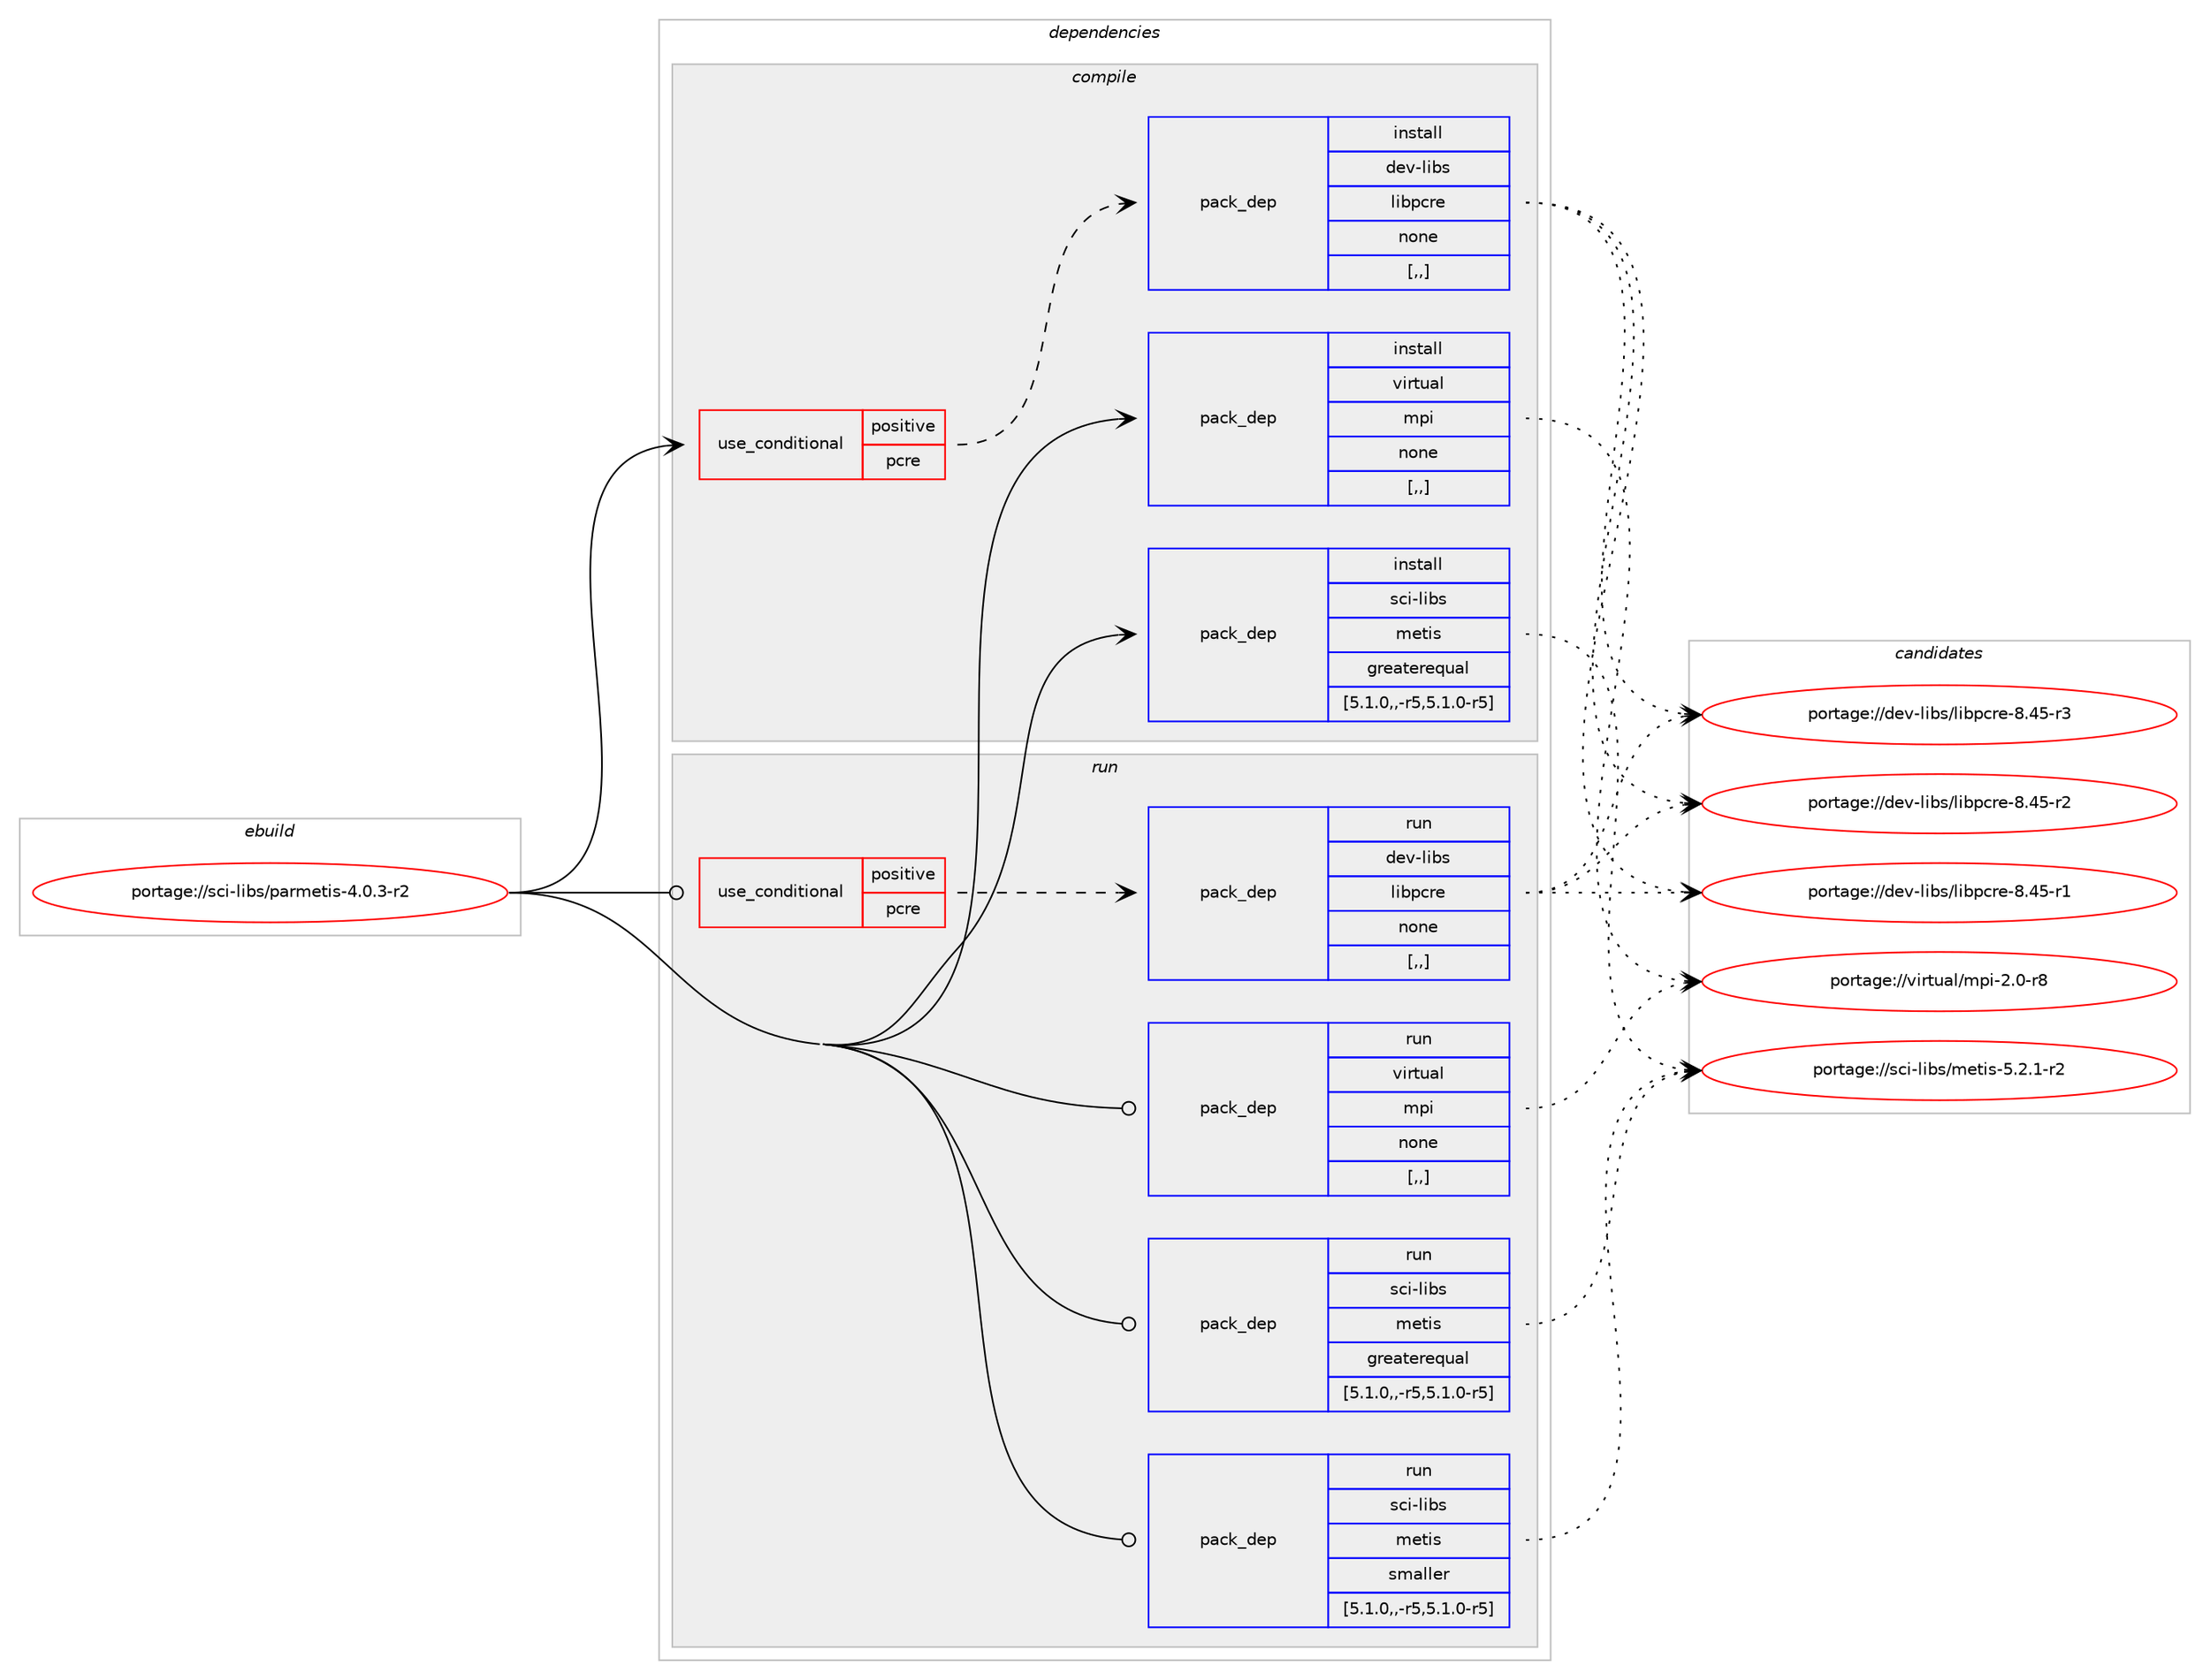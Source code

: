 digraph prolog {

# *************
# Graph options
# *************

newrank=true;
concentrate=true;
compound=true;
graph [rankdir=LR,fontname=Helvetica,fontsize=10,ranksep=1.5];#, ranksep=2.5, nodesep=0.2];
edge  [arrowhead=vee];
node  [fontname=Helvetica,fontsize=10];

# **********
# The ebuild
# **********

subgraph cluster_leftcol {
color=gray;
label=<<i>ebuild</i>>;
id [label="portage://sci-libs/parmetis-4.0.3-r2", color=red, width=4, href="../sci-libs/parmetis-4.0.3-r2.svg"];
}

# ****************
# The dependencies
# ****************

subgraph cluster_midcol {
color=gray;
label=<<i>dependencies</i>>;
subgraph cluster_compile {
fillcolor="#eeeeee";
style=filled;
label=<<i>compile</i>>;
subgraph cond107183 {
dependency404854 [label=<<TABLE BORDER="0" CELLBORDER="1" CELLSPACING="0" CELLPADDING="4"><TR><TD ROWSPAN="3" CELLPADDING="10">use_conditional</TD></TR><TR><TD>positive</TD></TR><TR><TD>pcre</TD></TR></TABLE>>, shape=none, color=red];
subgraph pack294798 {
dependency404855 [label=<<TABLE BORDER="0" CELLBORDER="1" CELLSPACING="0" CELLPADDING="4" WIDTH="220"><TR><TD ROWSPAN="6" CELLPADDING="30">pack_dep</TD></TR><TR><TD WIDTH="110">install</TD></TR><TR><TD>dev-libs</TD></TR><TR><TD>libpcre</TD></TR><TR><TD>none</TD></TR><TR><TD>[,,]</TD></TR></TABLE>>, shape=none, color=blue];
}
dependency404854:e -> dependency404855:w [weight=20,style="dashed",arrowhead="vee"];
}
id:e -> dependency404854:w [weight=20,style="solid",arrowhead="vee"];
subgraph pack294799 {
dependency404856 [label=<<TABLE BORDER="0" CELLBORDER="1" CELLSPACING="0" CELLPADDING="4" WIDTH="220"><TR><TD ROWSPAN="6" CELLPADDING="30">pack_dep</TD></TR><TR><TD WIDTH="110">install</TD></TR><TR><TD>sci-libs</TD></TR><TR><TD>metis</TD></TR><TR><TD>greaterequal</TD></TR><TR><TD>[5.1.0,,-r5,5.1.0-r5]</TD></TR></TABLE>>, shape=none, color=blue];
}
id:e -> dependency404856:w [weight=20,style="solid",arrowhead="vee"];
subgraph pack294800 {
dependency404857 [label=<<TABLE BORDER="0" CELLBORDER="1" CELLSPACING="0" CELLPADDING="4" WIDTH="220"><TR><TD ROWSPAN="6" CELLPADDING="30">pack_dep</TD></TR><TR><TD WIDTH="110">install</TD></TR><TR><TD>virtual</TD></TR><TR><TD>mpi</TD></TR><TR><TD>none</TD></TR><TR><TD>[,,]</TD></TR></TABLE>>, shape=none, color=blue];
}
id:e -> dependency404857:w [weight=20,style="solid",arrowhead="vee"];
}
subgraph cluster_compileandrun {
fillcolor="#eeeeee";
style=filled;
label=<<i>compile and run</i>>;
}
subgraph cluster_run {
fillcolor="#eeeeee";
style=filled;
label=<<i>run</i>>;
subgraph cond107184 {
dependency404858 [label=<<TABLE BORDER="0" CELLBORDER="1" CELLSPACING="0" CELLPADDING="4"><TR><TD ROWSPAN="3" CELLPADDING="10">use_conditional</TD></TR><TR><TD>positive</TD></TR><TR><TD>pcre</TD></TR></TABLE>>, shape=none, color=red];
subgraph pack294801 {
dependency404859 [label=<<TABLE BORDER="0" CELLBORDER="1" CELLSPACING="0" CELLPADDING="4" WIDTH="220"><TR><TD ROWSPAN="6" CELLPADDING="30">pack_dep</TD></TR><TR><TD WIDTH="110">run</TD></TR><TR><TD>dev-libs</TD></TR><TR><TD>libpcre</TD></TR><TR><TD>none</TD></TR><TR><TD>[,,]</TD></TR></TABLE>>, shape=none, color=blue];
}
dependency404858:e -> dependency404859:w [weight=20,style="dashed",arrowhead="vee"];
}
id:e -> dependency404858:w [weight=20,style="solid",arrowhead="odot"];
subgraph pack294802 {
dependency404860 [label=<<TABLE BORDER="0" CELLBORDER="1" CELLSPACING="0" CELLPADDING="4" WIDTH="220"><TR><TD ROWSPAN="6" CELLPADDING="30">pack_dep</TD></TR><TR><TD WIDTH="110">run</TD></TR><TR><TD>sci-libs</TD></TR><TR><TD>metis</TD></TR><TR><TD>greaterequal</TD></TR><TR><TD>[5.1.0,,-r5,5.1.0-r5]</TD></TR></TABLE>>, shape=none, color=blue];
}
id:e -> dependency404860:w [weight=20,style="solid",arrowhead="odot"];
subgraph pack294803 {
dependency404861 [label=<<TABLE BORDER="0" CELLBORDER="1" CELLSPACING="0" CELLPADDING="4" WIDTH="220"><TR><TD ROWSPAN="6" CELLPADDING="30">pack_dep</TD></TR><TR><TD WIDTH="110">run</TD></TR><TR><TD>virtual</TD></TR><TR><TD>mpi</TD></TR><TR><TD>none</TD></TR><TR><TD>[,,]</TD></TR></TABLE>>, shape=none, color=blue];
}
id:e -> dependency404861:w [weight=20,style="solid",arrowhead="odot"];
subgraph pack294804 {
dependency404862 [label=<<TABLE BORDER="0" CELLBORDER="1" CELLSPACING="0" CELLPADDING="4" WIDTH="220"><TR><TD ROWSPAN="6" CELLPADDING="30">pack_dep</TD></TR><TR><TD WIDTH="110">run</TD></TR><TR><TD>sci-libs</TD></TR><TR><TD>metis</TD></TR><TR><TD>smaller</TD></TR><TR><TD>[5.1.0,,-r5,5.1.0-r5]</TD></TR></TABLE>>, shape=none, color=blue];
}
id:e -> dependency404862:w [weight=20,style="solid",arrowhead="odot"];
}
}

# **************
# The candidates
# **************

subgraph cluster_choices {
rank=same;
color=gray;
label=<<i>candidates</i>>;

subgraph choice294798 {
color=black;
nodesep=1;
choice100101118451081059811547108105981129911410145564652534511451 [label="portage://dev-libs/libpcre-8.45-r3", color=red, width=4,href="../dev-libs/libpcre-8.45-r3.svg"];
choice100101118451081059811547108105981129911410145564652534511450 [label="portage://dev-libs/libpcre-8.45-r2", color=red, width=4,href="../dev-libs/libpcre-8.45-r2.svg"];
choice100101118451081059811547108105981129911410145564652534511449 [label="portage://dev-libs/libpcre-8.45-r1", color=red, width=4,href="../dev-libs/libpcre-8.45-r1.svg"];
dependency404855:e -> choice100101118451081059811547108105981129911410145564652534511451:w [style=dotted,weight="100"];
dependency404855:e -> choice100101118451081059811547108105981129911410145564652534511450:w [style=dotted,weight="100"];
dependency404855:e -> choice100101118451081059811547108105981129911410145564652534511449:w [style=dotted,weight="100"];
}
subgraph choice294799 {
color=black;
nodesep=1;
choice115991054510810598115471091011161051154553465046494511450 [label="portage://sci-libs/metis-5.2.1-r2", color=red, width=4,href="../sci-libs/metis-5.2.1-r2.svg"];
dependency404856:e -> choice115991054510810598115471091011161051154553465046494511450:w [style=dotted,weight="100"];
}
subgraph choice294800 {
color=black;
nodesep=1;
choice1181051141161179710847109112105455046484511456 [label="portage://virtual/mpi-2.0-r8", color=red, width=4,href="../virtual/mpi-2.0-r8.svg"];
dependency404857:e -> choice1181051141161179710847109112105455046484511456:w [style=dotted,weight="100"];
}
subgraph choice294801 {
color=black;
nodesep=1;
choice100101118451081059811547108105981129911410145564652534511451 [label="portage://dev-libs/libpcre-8.45-r3", color=red, width=4,href="../dev-libs/libpcre-8.45-r3.svg"];
choice100101118451081059811547108105981129911410145564652534511450 [label="portage://dev-libs/libpcre-8.45-r2", color=red, width=4,href="../dev-libs/libpcre-8.45-r2.svg"];
choice100101118451081059811547108105981129911410145564652534511449 [label="portage://dev-libs/libpcre-8.45-r1", color=red, width=4,href="../dev-libs/libpcre-8.45-r1.svg"];
dependency404859:e -> choice100101118451081059811547108105981129911410145564652534511451:w [style=dotted,weight="100"];
dependency404859:e -> choice100101118451081059811547108105981129911410145564652534511450:w [style=dotted,weight="100"];
dependency404859:e -> choice100101118451081059811547108105981129911410145564652534511449:w [style=dotted,weight="100"];
}
subgraph choice294802 {
color=black;
nodesep=1;
choice115991054510810598115471091011161051154553465046494511450 [label="portage://sci-libs/metis-5.2.1-r2", color=red, width=4,href="../sci-libs/metis-5.2.1-r2.svg"];
dependency404860:e -> choice115991054510810598115471091011161051154553465046494511450:w [style=dotted,weight="100"];
}
subgraph choice294803 {
color=black;
nodesep=1;
choice1181051141161179710847109112105455046484511456 [label="portage://virtual/mpi-2.0-r8", color=red, width=4,href="../virtual/mpi-2.0-r8.svg"];
dependency404861:e -> choice1181051141161179710847109112105455046484511456:w [style=dotted,weight="100"];
}
subgraph choice294804 {
color=black;
nodesep=1;
choice115991054510810598115471091011161051154553465046494511450 [label="portage://sci-libs/metis-5.2.1-r2", color=red, width=4,href="../sci-libs/metis-5.2.1-r2.svg"];
dependency404862:e -> choice115991054510810598115471091011161051154553465046494511450:w [style=dotted,weight="100"];
}
}

}
